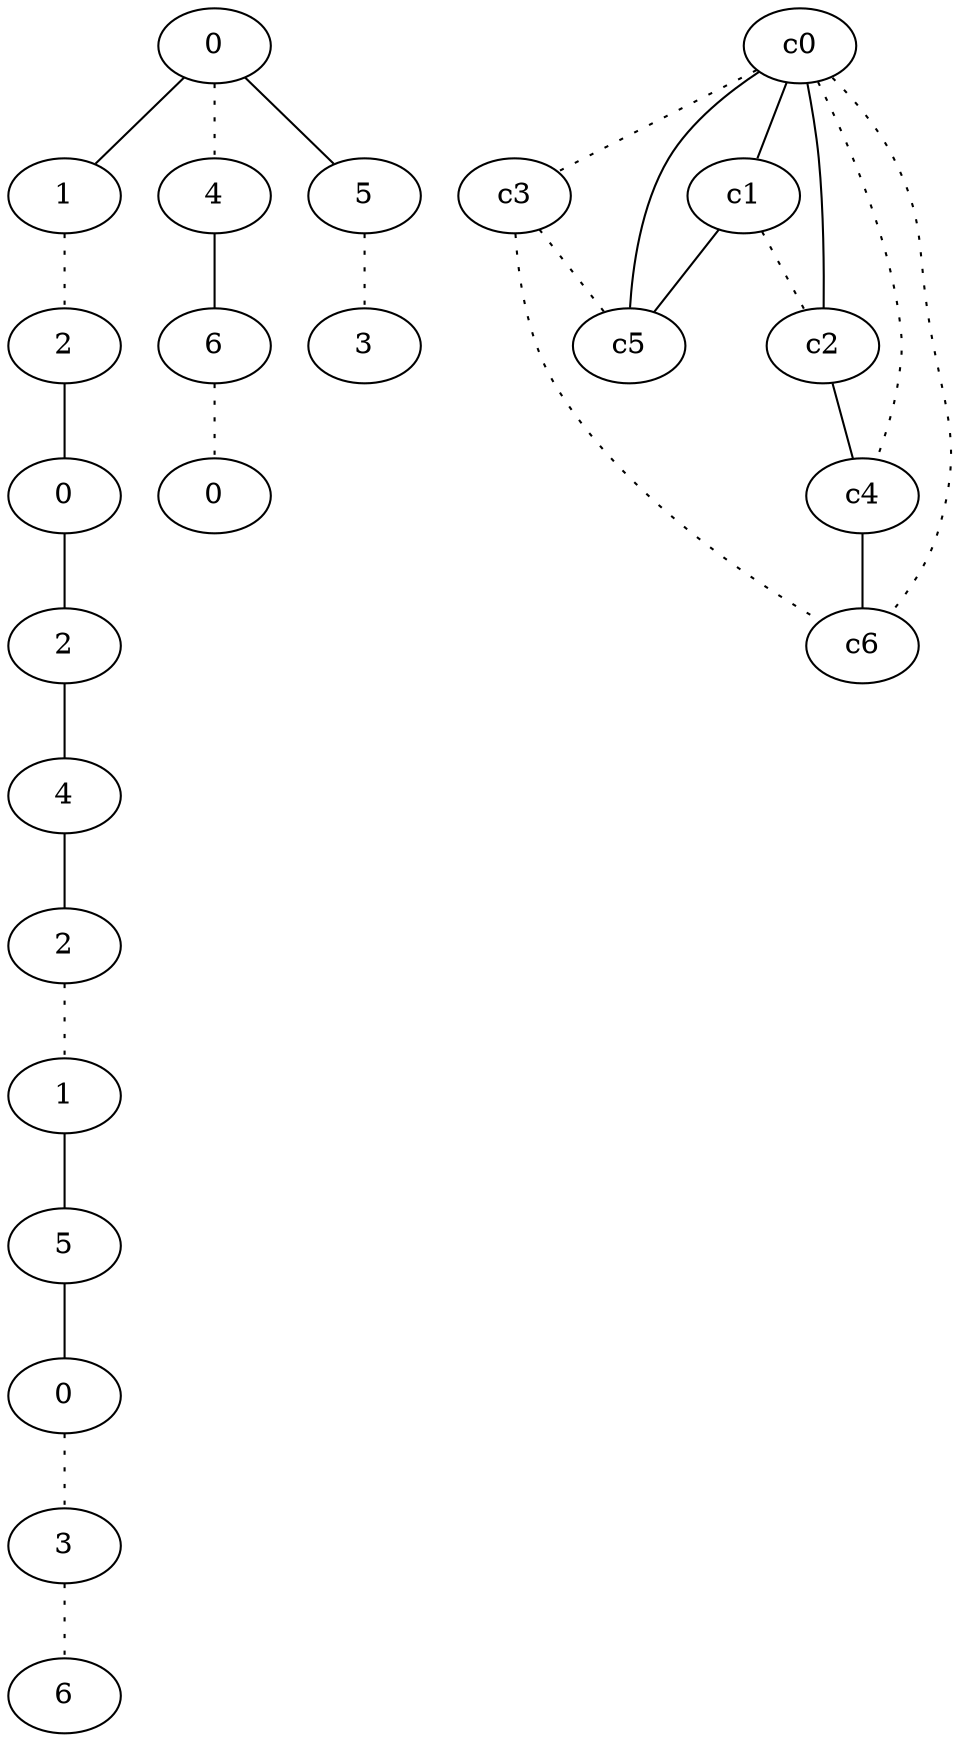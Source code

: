 graph {
a0[label=0];
a1[label=1];
a2[label=2];
a3[label=0];
a4[label=2];
a5[label=4];
a6[label=2];
a7[label=1];
a8[label=5];
a9[label=0];
a10[label=3];
a11[label=6];
a12[label=4];
a13[label=6];
a14[label=0];
a15[label=5];
a16[label=3];
a0 -- a1;
a0 -- a12 [style=dotted];
a0 -- a15;
a1 -- a2 [style=dotted];
a2 -- a3;
a3 -- a4;
a4 -- a5;
a5 -- a6;
a6 -- a7 [style=dotted];
a7 -- a8;
a8 -- a9;
a9 -- a10 [style=dotted];
a10 -- a11 [style=dotted];
a12 -- a13;
a13 -- a14 [style=dotted];
a15 -- a16 [style=dotted];
c0 -- c1;
c0 -- c2;
c0 -- c3 [style=dotted];
c0 -- c4 [style=dotted];
c0 -- c5;
c0 -- c6 [style=dotted];
c1 -- c2 [style=dotted];
c1 -- c5;
c2 -- c4;
c3 -- c5 [style=dotted];
c3 -- c6 [style=dotted];
c4 -- c6;
}
